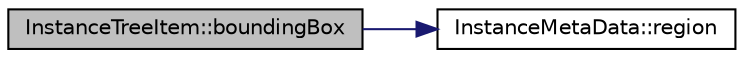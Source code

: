 digraph "InstanceTreeItem::boundingBox"
{
  edge [fontname="Helvetica",fontsize="10",labelfontname="Helvetica",labelfontsize="10"];
  node [fontname="Helvetica",fontsize="10",shape=record];
  rankdir="LR";
  Node5 [label="InstanceTreeItem::boundingBox",height=0.2,width=0.4,color="black", fillcolor="grey75", style="filled", fontcolor="black"];
  Node5 -> Node6 [color="midnightblue",fontsize="10",style="solid",fontname="Helvetica"];
  Node6 [label="InstanceMetaData::region",height=0.2,width=0.4,color="black", fillcolor="white", style="filled",URL="$class_instance_meta_data.html#a6f52821e282853110877f4815e762660"];
}
